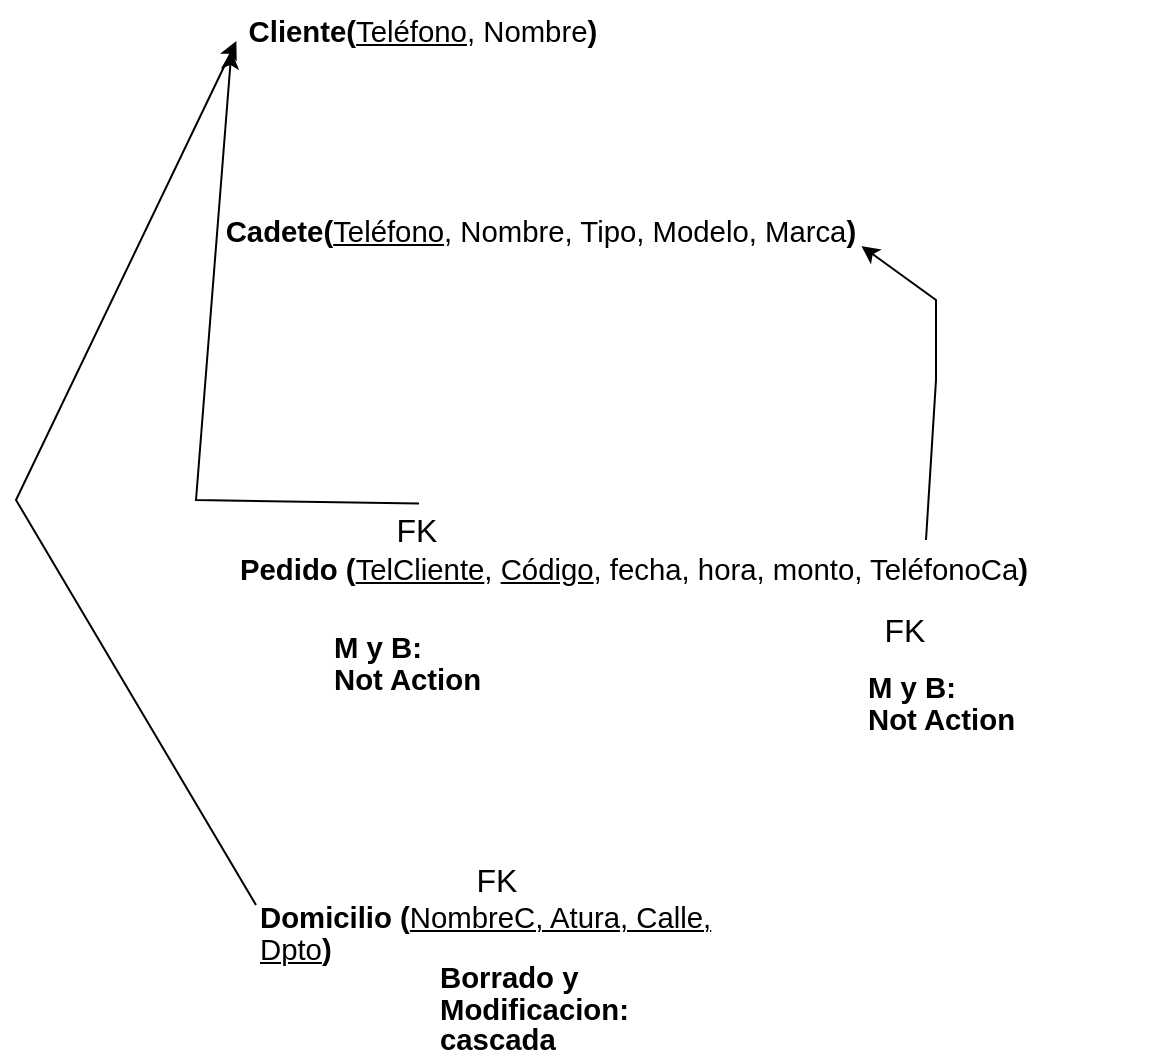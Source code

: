 <mxfile version="28.2.4" pages="6">
  <diagram name="Página-1" id="CemEO1xIWkG7vVVft42I">
    <mxGraphModel dx="396" dy="590" grid="1" gridSize="10" guides="1" tooltips="1" connect="1" arrows="1" fold="1" page="1" pageScale="1" pageWidth="827" pageHeight="1169" math="0" shadow="0">
      <root>
        <mxCell id="0" />
        <mxCell id="1" parent="0" />
        <mxCell id="Zj6I7n_l1J5LDBhH3HN4-1" style="edgeStyle=none;curved=1;rounded=0;orthogonalLoop=1;jettySize=auto;html=1;exitX=0.5;exitY=1;exitDx=0;exitDy=0;fontSize=12;startSize=8;endSize=8;" edge="1" parent="1">
          <mxGeometry relative="1" as="geometry">
            <mxPoint x="450.5" y="260" as="sourcePoint" />
            <mxPoint x="450.5" y="260" as="targetPoint" />
          </mxGeometry>
        </mxCell>
        <mxCell id="Zj6I7n_l1J5LDBhH3HN4-2" value="&lt;b&gt;&lt;span style=&quot;font-size:11.0pt;line-height:107%;&amp;lt;br/&amp;gt;font-family:&amp;quot;Calibri&amp;quot;,sans-serif;mso-ascii-theme-font:minor-latin;mso-fareast-font-family:&amp;lt;br/&amp;gt;Calibri;mso-fareast-theme-font:minor-latin;mso-hansi-theme-font:minor-latin;&amp;lt;br/&amp;gt;mso-bidi-font-family:&amp;quot;Times New Roman&amp;quot;;mso-bidi-theme-font:minor-bidi;&amp;lt;br/&amp;gt;mso-ansi-language:ES;mso-fareast-language:EN-US;mso-bidi-language:AR-SA&quot;&gt;Cadete(&lt;/span&gt;&lt;/b&gt;&lt;span style=&quot;font-size: 11pt; line-height: 107%; font-family: Calibri, sans-serif;&quot;&gt;&lt;u&gt;Teléfono&lt;/u&gt;&lt;/span&gt;&lt;span style=&quot;font-size:11.0pt;&amp;lt;br/&amp;gt;line-height:107%;font-family:&amp;quot;Calibri&amp;quot;,sans-serif;mso-ascii-theme-font:minor-latin;&amp;lt;br/&amp;gt;mso-fareast-font-family:Calibri;mso-fareast-theme-font:minor-latin;mso-hansi-theme-font:&amp;lt;br/&amp;gt;minor-latin;mso-bidi-font-family:&amp;quot;Times New Roman&amp;quot;;mso-bidi-theme-font:minor-bidi;&amp;lt;br/&amp;gt;mso-ansi-language:ES;mso-fareast-language:EN-US;mso-bidi-language:AR-SA&quot;&gt;, Nombre, Tipo, Modelo, Marca&lt;b&gt;)&amp;nbsp;&lt;/b&gt;&lt;/span&gt;" style="text;html=1;align=center;verticalAlign=middle;resizable=0;points=[];autosize=1;strokeColor=none;fillColor=none;fontSize=16;" vertex="1" parent="1">
          <mxGeometry x="234" y="160" width="320" height="30" as="geometry" />
        </mxCell>
        <mxCell id="Zj6I7n_l1J5LDBhH3HN4-3" value="&lt;b&gt;&lt;span style=&quot;font-size:11.0pt;line-height:107%;&amp;lt;br/&amp;gt;font-family:&amp;quot;Calibri&amp;quot;,sans-serif;mso-ascii-theme-font:minor-latin;mso-fareast-font-family:&amp;lt;br/&amp;gt;Calibri;mso-fareast-theme-font:minor-latin;mso-hansi-theme-font:minor-latin;&amp;lt;br/&amp;gt;mso-bidi-font-family:&amp;quot;Times New Roman&amp;quot;;mso-bidi-theme-font:minor-bidi;&amp;lt;br/&amp;gt;mso-ansi-language:ES;mso-fareast-language:EN-US;mso-bidi-language:AR-SA&quot;&gt;Pedido (&lt;/span&gt;&lt;/b&gt;&lt;u&gt;&lt;span style=&quot;font-size:11.0pt;line-height:107%;font-family:&amp;quot;Calibri&amp;quot;,sans-serif;&amp;lt;br/&amp;gt;mso-ascii-theme-font:minor-latin;mso-fareast-font-family:Calibri;mso-fareast-theme-font:&amp;lt;br/&amp;gt;minor-latin;mso-hansi-theme-font:minor-latin;mso-bidi-font-family:&amp;quot;Times New Roman&amp;quot;;&amp;lt;br/&amp;gt;mso-bidi-theme-font:minor-bidi;mso-ansi-language:ES;mso-fareast-language:EN-US;&amp;lt;br/&amp;gt;mso-bidi-language:AR-SA&quot;&gt;TelCliente&lt;/span&gt;&lt;/u&gt;&lt;span style=&quot;font-size:11.0pt;&amp;lt;br/&amp;gt;line-height:107%;font-family:&amp;quot;Calibri&amp;quot;,sans-serif;mso-ascii-theme-font:minor-latin;&amp;lt;br/&amp;gt;mso-fareast-font-family:Calibri;mso-fareast-theme-font:minor-latin;mso-hansi-theme-font:&amp;lt;br/&amp;gt;minor-latin;mso-bidi-font-family:&amp;quot;Times New Roman&amp;quot;;mso-bidi-theme-font:minor-bidi;&amp;lt;br/&amp;gt;mso-ansi-language:ES;mso-fareast-language:EN-US;mso-bidi-language:AR-SA&quot;&gt;, &lt;u&gt;Código&lt;/u&gt;, fecha, hora, monto, TeléfonoCa&lt;b&gt;) &lt;/b&gt;&lt;/span&gt;" style="text;whiteSpace=wrap;html=1;" vertex="1" parent="1">
          <mxGeometry x="240" y="330" width="460" height="30" as="geometry" />
        </mxCell>
        <mxCell id="Zj6I7n_l1J5LDBhH3HN4-4" value="FK" style="text;html=1;align=center;verticalAlign=middle;resizable=0;points=[];autosize=1;strokeColor=none;fillColor=none;fontSize=16;" vertex="1" parent="1">
          <mxGeometry x="554" y="360" width="40" height="30" as="geometry" />
        </mxCell>
        <mxCell id="Zj6I7n_l1J5LDBhH3HN4-5" value="&lt;b&gt;&lt;span style=&quot;font-size:11.0pt;line-height:107%;&amp;lt;br/&amp;gt;font-family:&amp;quot;Calibri&amp;quot;,sans-serif;mso-ascii-theme-font:minor-latin;mso-fareast-font-family:&amp;lt;br/&amp;gt;Calibri;mso-fareast-theme-font:minor-latin;mso-hansi-theme-font:minor-latin;&amp;lt;br/&amp;gt;mso-bidi-font-family:&amp;quot;Times New Roman&amp;quot;;mso-bidi-theme-font:minor-bidi;&amp;lt;br/&amp;gt;mso-ansi-language:ES;mso-fareast-language:EN-US;mso-bidi-language:AR-SA&quot;&gt;Domicilio (&lt;/span&gt;&lt;/b&gt;&lt;u&gt;&lt;span style=&quot;font-size:11.0pt;line-height:107%;font-family:&amp;quot;Calibri&amp;quot;,sans-serif;&amp;lt;br/&amp;gt;mso-ascii-theme-font:minor-latin;mso-fareast-font-family:Calibri;mso-fareast-theme-font:&amp;lt;br/&amp;gt;minor-latin;mso-hansi-theme-font:minor-latin;mso-bidi-font-family:&amp;quot;Times New Roman&amp;quot;;&amp;lt;br/&amp;gt;mso-bidi-theme-font:minor-bidi;mso-ansi-language:ES;mso-fareast-language:EN-US;&amp;lt;br/&amp;gt;mso-bidi-language:AR-SA&quot;&gt;NombreC, Atura, Calle, Dpto&lt;/span&gt;&lt;/u&gt;&lt;b&gt;&lt;span style=&quot;font-size:11.0pt;line-height:107%;font-family:&amp;quot;Calibri&amp;quot;,sans-serif;&amp;lt;br/&amp;gt;mso-ascii-theme-font:minor-latin;mso-fareast-font-family:Calibri;mso-fareast-theme-font:&amp;lt;br/&amp;gt;minor-latin;mso-hansi-theme-font:minor-latin;mso-bidi-font-family:&amp;quot;Times New Roman&amp;quot;;&amp;lt;br/&amp;gt;mso-bidi-theme-font:minor-bidi;mso-ansi-language:ES;mso-fareast-language:EN-US;&amp;lt;br/&amp;gt;mso-bidi-language:AR-SA&quot;&gt;) &lt;/span&gt;&lt;/b&gt;" style="text;whiteSpace=wrap;html=1;" vertex="1" parent="1">
          <mxGeometry x="250" y="505" width="250" height="30" as="geometry" />
        </mxCell>
        <mxCell id="Zj6I7n_l1J5LDBhH3HN4-6" value="FK" style="text;html=1;align=center;verticalAlign=middle;resizable=0;points=[];autosize=1;strokeColor=none;fillColor=none;fontSize=16;" vertex="1" parent="1">
          <mxGeometry x="350" y="485" width="40" height="30" as="geometry" />
        </mxCell>
        <mxCell id="Zj6I7n_l1J5LDBhH3HN4-7" value="&lt;b&gt;&lt;span style=&quot;font-size:11.0pt;line-height:107%;&amp;lt;br/&amp;gt;font-family:&amp;quot;Calibri&amp;quot;,sans-serif;mso-ascii-theme-font:minor-latin;mso-fareast-font-family:&amp;lt;br/&amp;gt;Calibri;mso-fareast-theme-font:minor-latin;mso-hansi-theme-font:minor-latin;&amp;lt;br/&amp;gt;mso-bidi-font-family:&amp;quot;Times New Roman&amp;quot;;mso-bidi-theme-font:minor-bidi;&amp;lt;br/&amp;gt;mso-ansi-language:ES;mso-fareast-language:EN-US;mso-bidi-language:AR-SA&quot;&gt;Borrado y Modificacion:&lt;br&gt;cascada&lt;/span&gt;&lt;/b&gt;" style="text;whiteSpace=wrap;html=1;" vertex="1" parent="1">
          <mxGeometry x="340" y="535" width="90" height="50" as="geometry" />
        </mxCell>
        <mxCell id="Zj6I7n_l1J5LDBhH3HN4-8" value="&lt;b&gt;&lt;span style=&quot;font-size:11.0pt;line-height:107%;&amp;lt;br/&amp;gt;font-family:&amp;quot;Calibri&amp;quot;,sans-serif;mso-ascii-theme-font:minor-latin;mso-fareast-font-family:&amp;lt;br/&amp;gt;Calibri;mso-fareast-theme-font:minor-latin;mso-hansi-theme-font:minor-latin;&amp;lt;br/&amp;gt;mso-bidi-font-family:&amp;quot;Times New Roman&amp;quot;;mso-bidi-theme-font:minor-bidi;&amp;lt;br/&amp;gt;mso-ansi-language:ES;mso-fareast-language:EN-US;mso-bidi-language:AR-SA&quot;&gt;M y B:&lt;/span&gt;&lt;/b&gt;&lt;div&gt;&lt;b&gt;&lt;span style=&quot;font-size:11.0pt;line-height:107%;&amp;lt;br/&amp;gt;font-family:&amp;quot;Calibri&amp;quot;,sans-serif;mso-ascii-theme-font:minor-latin;mso-fareast-font-family:&amp;lt;br/&amp;gt;Calibri;mso-fareast-theme-font:minor-latin;mso-hansi-theme-font:minor-latin;&amp;lt;br/&amp;gt;mso-bidi-font-family:&amp;quot;Times New Roman&amp;quot;;mso-bidi-theme-font:minor-bidi;&amp;lt;br/&amp;gt;mso-ansi-language:ES;mso-fareast-language:EN-US;mso-bidi-language:AR-SA&quot;&gt;Not Action&lt;/span&gt;&lt;/b&gt;&lt;/div&gt;" style="text;whiteSpace=wrap;html=1;" vertex="1" parent="1">
          <mxGeometry x="287" y="370" width="86" height="60" as="geometry" />
        </mxCell>
        <mxCell id="TiZMTBdsuXmpVhDDGkZK-1" value="&lt;font style=&quot;font-size: 16px;&quot;&gt;FK&lt;/font&gt;" style="text;html=1;align=center;verticalAlign=middle;resizable=0;points=[];autosize=1;strokeColor=none;fillColor=none;" vertex="1" parent="1">
          <mxGeometry x="310" y="310" width="40" height="30" as="geometry" />
        </mxCell>
        <mxCell id="TiZMTBdsuXmpVhDDGkZK-3" value="&lt;b&gt;&lt;span style=&quot;font-size:11.0pt;line-height:107%;&amp;lt;br/&amp;gt;font-family:&amp;quot;Calibri&amp;quot;,sans-serif;mso-ascii-theme-font:minor-latin;mso-fareast-font-family:&amp;lt;br/&amp;gt;Calibri;mso-fareast-theme-font:minor-latin;mso-hansi-theme-font:minor-latin;&amp;lt;br/&amp;gt;mso-bidi-font-family:&amp;quot;Times New Roman&amp;quot;;mso-bidi-theme-font:minor-bidi;&amp;lt;br/&amp;gt;mso-ansi-language:ES;mso-fareast-language:EN-US;mso-bidi-language:AR-SA&quot;&gt;M y B:&lt;/span&gt;&lt;/b&gt;&lt;div&gt;&lt;b&gt;&lt;span style=&quot;font-size:11.0pt;line-height:107%;&amp;lt;br/&amp;gt;font-family:&amp;quot;Calibri&amp;quot;,sans-serif;mso-ascii-theme-font:minor-latin;mso-fareast-font-family:&amp;lt;br/&amp;gt;Calibri;mso-fareast-theme-font:minor-latin;mso-hansi-theme-font:minor-latin;&amp;lt;br/&amp;gt;mso-bidi-font-family:&amp;quot;Times New Roman&amp;quot;;mso-bidi-theme-font:minor-bidi;&amp;lt;br/&amp;gt;mso-ansi-language:ES;mso-fareast-language:EN-US;mso-bidi-language:AR-SA&quot;&gt;Not Action&lt;/span&gt;&lt;/b&gt;&lt;/div&gt;" style="text;whiteSpace=wrap;html=1;" vertex="1" parent="1">
          <mxGeometry x="554" y="390" width="86" height="60" as="geometry" />
        </mxCell>
        <mxCell id="TiZMTBdsuXmpVhDDGkZK-4" value="&lt;b&gt;&lt;span style=&quot;font-size:11.0pt;line-height:107%;&amp;lt;br/&amp;gt;font-family:&amp;quot;Calibri&amp;quot;,sans-serif;mso-ascii-theme-font:minor-latin;mso-fareast-font-family:&amp;lt;br/&amp;gt;Calibri;mso-fareast-theme-font:minor-latin;mso-hansi-theme-font:minor-latin;&amp;lt;br/&amp;gt;mso-bidi-font-family:&amp;quot;Times New Roman&amp;quot;;mso-bidi-theme-font:minor-bidi;&amp;lt;br/&amp;gt;mso-ansi-language:ES;mso-fareast-language:EN-US;mso-bidi-language:AR-SA&quot;&gt;Cliente(&lt;/span&gt;&lt;/b&gt;&lt;span style=&quot;font-size: 11pt; line-height: 107%; font-family: Calibri, sans-serif;&quot;&gt;&lt;u&gt;Teléfono&lt;/u&gt;&lt;/span&gt;&lt;span style=&quot;font-size:11.0pt;&amp;lt;br/&amp;gt;line-height:107%;font-family:&amp;quot;Calibri&amp;quot;,sans-serif;mso-ascii-theme-font:minor-latin;&amp;lt;br/&amp;gt;mso-fareast-font-family:Calibri;mso-fareast-theme-font:minor-latin;mso-hansi-theme-font:&amp;lt;br/&amp;gt;minor-latin;mso-bidi-font-family:&amp;quot;Times New Roman&amp;quot;;mso-bidi-theme-font:minor-bidi;&amp;lt;br/&amp;gt;mso-ansi-language:ES;mso-fareast-language:EN-US;mso-bidi-language:AR-SA&quot;&gt;, Nombre&lt;b&gt;)&amp;nbsp;&lt;/b&gt;&lt;/span&gt;" style="text;html=1;align=center;verticalAlign=middle;resizable=0;points=[];autosize=1;strokeColor=none;fillColor=none;fontSize=16;" vertex="1" parent="1">
          <mxGeometry x="240" y="60" width="190" height="30" as="geometry" />
        </mxCell>
        <mxCell id="TiZMTBdsuXmpVhDDGkZK-8" value="" style="endArrow=classic;html=1;rounded=0;exitX=0.75;exitY=0;exitDx=0;exitDy=0;entryX=0.996;entryY=0.768;entryDx=0;entryDy=0;entryPerimeter=0;" edge="1" parent="1" source="Zj6I7n_l1J5LDBhH3HN4-3" target="Zj6I7n_l1J5LDBhH3HN4-2">
          <mxGeometry width="50" height="50" relative="1" as="geometry">
            <mxPoint x="280" y="240" as="sourcePoint" />
            <mxPoint x="570" y="170" as="targetPoint" />
            <Array as="points">
              <mxPoint x="590" y="250" />
              <mxPoint x="590" y="210" />
            </Array>
          </mxGeometry>
        </mxCell>
        <mxCell id="TiZMTBdsuXmpVhDDGkZK-10" value="" style="endArrow=classic;html=1;rounded=0;exitX=0;exitY=0.25;exitDx=0;exitDy=0;entryX=0.001;entryY=0.684;entryDx=0;entryDy=0;entryPerimeter=0;" edge="1" parent="1" source="Zj6I7n_l1J5LDBhH3HN4-5" target="TiZMTBdsuXmpVhDDGkZK-4">
          <mxGeometry width="50" height="50" relative="1" as="geometry">
            <mxPoint x="380" y="360" as="sourcePoint" />
            <mxPoint x="430" y="310" as="targetPoint" />
            <Array as="points">
              <mxPoint x="130" y="310" />
            </Array>
          </mxGeometry>
        </mxCell>
        <mxCell id="TiZMTBdsuXmpVhDDGkZK-11" value="" style="endArrow=classic;html=1;rounded=0;exitX=0.538;exitY=0.059;exitDx=0;exitDy=0;exitPerimeter=0;entryX=-0.012;entryY=0.851;entryDx=0;entryDy=0;entryPerimeter=0;" edge="1" parent="1" source="TiZMTBdsuXmpVhDDGkZK-1" target="TiZMTBdsuXmpVhDDGkZK-4">
          <mxGeometry width="50" height="50" relative="1" as="geometry">
            <mxPoint x="323" y="310" as="sourcePoint" />
            <mxPoint x="220" y="170" as="targetPoint" />
            <Array as="points">
              <mxPoint x="220" y="310" />
            </Array>
          </mxGeometry>
        </mxCell>
      </root>
    </mxGraphModel>
  </diagram>
  <diagram name="Página-2" id="4KteOtctbT7Cp62Bs8Ui">
    <mxGraphModel dx="796" dy="990" grid="1" gridSize="10" guides="1" tooltips="1" connect="1" arrows="1" fold="1" page="0" pageScale="1" pageWidth="827" pageHeight="1169" math="0" shadow="0">
      <root>
        <mxCell id="0" />
        <mxCell id="1" parent="0" />
        <mxCell id="ixEIqBD7Xqr0jLi677fi-1" value="Cliente(&lt;u&gt;DNI&lt;/u&gt;, nombre, dirección, teléfono, CodigoCC)" style="text;html=1;align=left;verticalAlign=middle;resizable=0;points=[];autosize=1;strokeColor=none;fillColor=none;" vertex="1" parent="1">
          <mxGeometry x="-40" y="-362" width="300" height="30" as="geometry" />
        </mxCell>
        <mxCell id="ixEIqBD7Xqr0jLi677fi-2" value="CuentaCorriente(&lt;u&gt;Codigo&lt;/u&gt;, fecha, saldo)" style="text;html=1;align=left;verticalAlign=middle;resizable=0;points=[];autosize=1;strokeColor=none;fillColor=none;" vertex="1" parent="1">
          <mxGeometry x="-40" y="-260" width="230" height="30" as="geometry" />
        </mxCell>
        <mxCell id="ixEIqBD7Xqr0jLi677fi-3" value="Movientos(&lt;u&gt;CodigoCC, fecha&lt;/u&gt;, tipo, importe&amp;nbsp;)" style="text;html=1;align=left;verticalAlign=middle;resizable=0;points=[];autosize=1;strokeColor=none;fillColor=none;textDirection=ltr;" vertex="1" parent="1">
          <mxGeometry x="-40" y="-122" width="250" height="30" as="geometry" />
        </mxCell>
        <mxCell id="ixEIqBD7Xqr0jLi677fi-4" value="FK" style="text;html=1;align=center;verticalAlign=middle;resizable=0;points=[];autosize=1;strokeColor=none;fillColor=none;" vertex="1" parent="1">
          <mxGeometry x="190" y="-342" width="40" height="30" as="geometry" />
        </mxCell>
        <mxCell id="ixEIqBD7Xqr0jLi677fi-6" value="FK" style="text;html=1;align=center;verticalAlign=middle;resizable=0;points=[];autosize=1;strokeColor=none;fillColor=none;" vertex="1" parent="1">
          <mxGeometry x="20" y="-140" width="40" height="30" as="geometry" />
        </mxCell>
        <mxCell id="ixEIqBD7Xqr0jLi677fi-8" value="Modificacion: Cascada&lt;div&gt;Borrado: Set NULL&lt;/div&gt;" style="text;html=1;align=left;verticalAlign=middle;resizable=0;points=[];autosize=1;strokeColor=none;fillColor=none;" vertex="1" parent="1">
          <mxGeometry x="230" y="-332" width="140" height="40" as="geometry" />
        </mxCell>
        <mxCell id="ixEIqBD7Xqr0jLi677fi-9" value="Modificacion: Cascada&lt;div&gt;Borrado: No Action&lt;/div&gt;" style="text;html=1;align=left;verticalAlign=middle;resizable=0;points=[];autosize=1;strokeColor=none;fillColor=none;" vertex="1" parent="1">
          <mxGeometry x="20" y="-90" width="140" height="40" as="geometry" />
        </mxCell>
        <mxCell id="bzN1Lda-shng5yiJbFF8-1" value="" style="endArrow=classic;html=1;rounded=0;entryX=0.191;entryY=0.934;entryDx=0;entryDy=0;entryPerimeter=0;" edge="1" parent="1" source="ixEIqBD7Xqr0jLi677fi-6" target="ixEIqBD7Xqr0jLi677fi-2">
          <mxGeometry width="50" height="50" relative="1" as="geometry">
            <mxPoint y="-210" as="sourcePoint" />
            <mxPoint x="50" y="-260" as="targetPoint" />
          </mxGeometry>
        </mxCell>
        <mxCell id="bzN1Lda-shng5yiJbFF8-2" value="" style="endArrow=classic;html=1;rounded=0;exitX=0.444;exitY=1.084;exitDx=0;exitDy=0;exitPerimeter=0;" edge="1" parent="1" source="ixEIqBD7Xqr0jLi677fi-4" target="ixEIqBD7Xqr0jLi677fi-2">
          <mxGeometry width="50" height="50" relative="1" as="geometry">
            <mxPoint x="130" y="-210" as="sourcePoint" />
            <mxPoint x="180" y="-260" as="targetPoint" />
          </mxGeometry>
        </mxCell>
      </root>
    </mxGraphModel>
  </diagram>
  <diagram id="qSN-vZPH0UUGq5pFLaLA" name="Página-3">
    <mxGraphModel dx="396" dy="590" grid="1" gridSize="10" guides="1" tooltips="1" connect="1" arrows="1" fold="1" page="1" pageScale="1" pageWidth="827" pageHeight="1169" math="0" shadow="0">
      <root>
        <mxCell id="0" />
        <mxCell id="1" parent="0" />
        <mxCell id="NZv09B7EsB9gKpCAbMZP-1" value="Imputable(&lt;u&gt;Numero&lt;/u&gt;, nombre, descripcion, fechaFin, FechaInicio,NumeroIntegradora, IDcat)" style="text;html=1;align=left;verticalAlign=middle;resizable=0;points=[];autosize=1;strokeColor=none;fillColor=none;" vertex="1" parent="1">
          <mxGeometry x="54" y="90" width="500" height="30" as="geometry" />
        </mxCell>
        <mxCell id="NZv09B7EsB9gKpCAbMZP-2" value="Integradora(&lt;u&gt;Numero&lt;/u&gt;, nombre, descripcion, NumeroIntegradora)" style="text;html=1;align=left;verticalAlign=middle;resizable=0;points=[];autosize=1;strokeColor=none;fillColor=none;" vertex="1" parent="1">
          <mxGeometry x="50" y="240" width="360" height="30" as="geometry" />
        </mxCell>
        <mxCell id="7WTLAW-ck7n47wGXgIVh-1" value="Categoria(&lt;u&gt;ID&lt;/u&gt;, Categoria)" style="text;html=1;align=left;verticalAlign=middle;resizable=0;points=[];autosize=1;strokeColor=none;fillColor=none;" vertex="1" parent="1">
          <mxGeometry x="54" y="358" width="150" height="30" as="geometry" />
        </mxCell>
        <mxCell id="7WTLAW-ck7n47wGXgIVh-2" value="FK" style="text;html=1;align=left;verticalAlign=middle;resizable=0;points=[];autosize=1;strokeColor=none;fillColor=none;" vertex="1" parent="1">
          <mxGeometry x="410" y="118" width="40" height="30" as="geometry" />
        </mxCell>
        <mxCell id="7WTLAW-ck7n47wGXgIVh-3" value="FK" style="text;html=1;align=left;verticalAlign=middle;resizable=0;points=[];autosize=1;strokeColor=none;fillColor=none;" vertex="1" parent="1">
          <mxGeometry x="510" y="118" width="40" height="30" as="geometry" />
        </mxCell>
        <mxCell id="7WTLAW-ck7n47wGXgIVh-4" value="FK" style="text;html=1;align=left;verticalAlign=middle;resizable=0;points=[];autosize=1;strokeColor=none;fillColor=none;" vertex="1" parent="1">
          <mxGeometry x="320" y="270" width="40" height="30" as="geometry" />
        </mxCell>
        <mxCell id="7WTLAW-ck7n47wGXgIVh-5" value="Modificacion: Cascada&lt;div&gt;Borrado: No Action&lt;/div&gt;" style="text;html=1;align=left;verticalAlign=middle;resizable=0;points=[];autosize=1;strokeColor=none;fillColor=none;" vertex="1" parent="1">
          <mxGeometry x="320" y="295" width="140" height="40" as="geometry" />
        </mxCell>
        <mxCell id="pBM5Pb0X8AflggfHfzx1-1" value="Modificacion: Cascada&lt;div&gt;Borrado: No Action&lt;/div&gt;" style="text;html=1;align=left;verticalAlign=middle;resizable=0;points=[];autosize=1;strokeColor=none;fillColor=none;" vertex="1" parent="1">
          <mxGeometry x="344" y="148" width="140" height="40" as="geometry" />
        </mxCell>
        <mxCell id="pBM5Pb0X8AflggfHfzx1-2" value="Modificacion: Cascada&lt;div&gt;Borrado: No Action&lt;/div&gt;" style="text;html=1;align=left;verticalAlign=middle;resizable=0;points=[];autosize=1;strokeColor=none;fillColor=none;" vertex="1" parent="1">
          <mxGeometry x="510" y="148" width="140" height="40" as="geometry" />
        </mxCell>
        <mxCell id="us5ItU6sRtHWVnW8wTv0-1" value="" style="endArrow=classic;html=1;rounded=0;" edge="1" parent="1" source="7WTLAW-ck7n47wGXgIVh-4">
          <mxGeometry width="50" height="50" relative="1" as="geometry">
            <mxPoint x="270" y="330" as="sourcePoint" />
            <mxPoint x="320" y="280" as="targetPoint" />
          </mxGeometry>
        </mxCell>
        <mxCell id="us5ItU6sRtHWVnW8wTv0-2" value="" style="endArrow=classic;html=1;rounded=0;exitX=0.975;exitY=0.559;exitDx=0;exitDy=0;exitPerimeter=0;entryX=1.001;entryY=0.643;entryDx=0;entryDy=0;entryPerimeter=0;" edge="1" parent="1" source="7WTLAW-ck7n47wGXgIVh-4" target="NZv09B7EsB9gKpCAbMZP-2">
          <mxGeometry width="50" height="50" relative="1" as="geometry">
            <mxPoint x="270" y="330" as="sourcePoint" />
            <mxPoint x="410" y="260" as="targetPoint" />
            <Array as="points">
              <mxPoint x="420" y="280" />
            </Array>
          </mxGeometry>
        </mxCell>
        <mxCell id="us5ItU6sRtHWVnW8wTv0-5" value="" style="endArrow=classic;html=1;rounded=0;exitX=1.006;exitY=0.501;exitDx=0;exitDy=0;exitPerimeter=0;entryX=1.017;entryY=0.293;entryDx=0;entryDy=0;entryPerimeter=0;" edge="1" parent="1" source="7WTLAW-ck7n47wGXgIVh-3" target="7WTLAW-ck7n47wGXgIVh-1">
          <mxGeometry width="50" height="50" relative="1" as="geometry">
            <mxPoint x="500" y="210" as="sourcePoint" />
            <mxPoint x="710" y="130" as="targetPoint" />
            <Array as="points">
              <mxPoint x="720" y="150" />
              <mxPoint x="720" y="360" />
            </Array>
          </mxGeometry>
        </mxCell>
        <mxCell id="us5ItU6sRtHWVnW8wTv0-6" value="" style="endArrow=classic;html=1;rounded=0;entryX=0.247;entryY=0.101;entryDx=0;entryDy=0;entryPerimeter=0;exitX=0.069;exitY=0.334;exitDx=0;exitDy=0;exitPerimeter=0;" edge="1" parent="1" source="7WTLAW-ck7n47wGXgIVh-2" target="NZv09B7EsB9gKpCAbMZP-2">
          <mxGeometry width="50" height="50" relative="1" as="geometry">
            <mxPoint x="250" y="210" as="sourcePoint" />
            <mxPoint x="300" y="160" as="targetPoint" />
            <Array as="points">
              <mxPoint x="270" y="150" />
            </Array>
          </mxGeometry>
        </mxCell>
      </root>
    </mxGraphModel>
  </diagram>
  <diagram id="ohAS5spgTay_BZaEcQkB" name="Página-4">
    <mxGraphModel dx="396" dy="590" grid="1" gridSize="10" guides="1" tooltips="1" connect="1" arrows="1" fold="1" page="1" pageScale="1" pageWidth="827" pageHeight="1169" math="0" shadow="0">
      <root>
        <mxCell id="0" />
        <mxCell id="1" parent="0" />
        <mxCell id="6HWCoCxGL5TKoMprZ8HP-1" value="Materia(&lt;u&gt;Codigo&lt;/u&gt;, nombre)" style="text;html=1;align=left;verticalAlign=middle;resizable=0;points=[];autosize=1;strokeColor=none;fillColor=none;" vertex="1" parent="1">
          <mxGeometry x="180" y="160" width="160" height="30" as="geometry" />
        </mxCell>
        <mxCell id="6HWCoCxGL5TKoMprZ8HP-2" value="Profesor(&lt;u&gt;ID&lt;/u&gt;, nombre, titulo)" style="text;html=1;align=left;verticalAlign=middle;resizable=0;points=[];autosize=1;strokeColor=none;fillColor=none;" vertex="1" parent="1">
          <mxGeometry x="180" y="258" width="170" height="30" as="geometry" />
        </mxCell>
        <mxCell id="6HWCoCxGL5TKoMprZ8HP-3" value="Aula(&lt;u&gt;Nombre&lt;/u&gt;, Piso, Capacidad)" style="text;html=1;align=left;verticalAlign=middle;resizable=0;points=[];autosize=1;strokeColor=none;fillColor=none;" vertex="1" parent="1">
          <mxGeometry x="180" y="360" width="190" height="30" as="geometry" />
        </mxCell>
        <mxCell id="6HWCoCxGL5TKoMprZ8HP-4" value="Dicta(&lt;u&gt;CodigoM, IDP, NombreA&lt;/u&gt;, Periodo)" style="text;html=1;align=left;verticalAlign=middle;resizable=0;points=[];autosize=1;strokeColor=none;fillColor=none;" vertex="1" parent="1">
          <mxGeometry x="180" y="458" width="240" height="30" as="geometry" />
        </mxCell>
        <mxCell id="Ylkjg_tSfk_VQ4_uzfle-1" value="FK" style="text;html=1;align=left;verticalAlign=middle;resizable=0;points=[];autosize=1;strokeColor=none;fillColor=none;" vertex="1" parent="1">
          <mxGeometry x="215" y="488" width="40" height="30" as="geometry" />
        </mxCell>
        <mxCell id="Ylkjg_tSfk_VQ4_uzfle-2" value="Modificacion: Cascada&lt;div&gt;Borrado: No Action&lt;/div&gt;" style="text;html=1;align=left;verticalAlign=middle;resizable=0;points=[];autosize=1;strokeColor=none;fillColor=none;" vertex="1" parent="1">
          <mxGeometry x="134" y="510" width="140" height="40" as="geometry" />
        </mxCell>
        <mxCell id="Ylkjg_tSfk_VQ4_uzfle-3" value="FK" style="text;html=1;align=left;verticalAlign=middle;resizable=0;points=[];autosize=1;strokeColor=none;fillColor=none;" vertex="1" parent="1">
          <mxGeometry x="255" y="488" width="40" height="30" as="geometry" />
        </mxCell>
        <mxCell id="Ylkjg_tSfk_VQ4_uzfle-4" value="Modificacion: Cascada&lt;div&gt;Borrado: No Action&lt;/div&gt;" style="text;html=1;align=left;verticalAlign=middle;resizable=0;points=[];autosize=1;strokeColor=none;fillColor=none;" vertex="1" parent="1">
          <mxGeometry x="290" y="488" width="140" height="40" as="geometry" />
        </mxCell>
        <mxCell id="Ylkjg_tSfk_VQ4_uzfle-5" value="FK" style="text;html=1;align=left;verticalAlign=middle;resizable=0;points=[];autosize=1;strokeColor=none;fillColor=none;" vertex="1" parent="1">
          <mxGeometry x="300" y="433" width="40" height="30" as="geometry" />
        </mxCell>
        <mxCell id="Ylkjg_tSfk_VQ4_uzfle-6" value="Modificacion: Cascada&lt;div&gt;Borrado: No Action&lt;/div&gt;" style="text;html=1;align=left;verticalAlign=middle;resizable=0;points=[];autosize=1;strokeColor=none;fillColor=none;" vertex="1" parent="1">
          <mxGeometry x="330" y="423" width="140" height="40" as="geometry" />
        </mxCell>
        <mxCell id="Ylkjg_tSfk_VQ4_uzfle-7" value="" style="endArrow=classic;html=1;rounded=0;exitX=0.038;exitY=0.334;exitDx=0;exitDy=0;exitPerimeter=0;entryX=-0.022;entryY=0.476;entryDx=0;entryDy=0;entryPerimeter=0;" edge="1" parent="1" source="Ylkjg_tSfk_VQ4_uzfle-1" target="6HWCoCxGL5TKoMprZ8HP-1">
          <mxGeometry width="50" height="50" relative="1" as="geometry">
            <mxPoint x="210" y="460" as="sourcePoint" />
            <mxPoint x="260" y="410" as="targetPoint" />
            <Array as="points">
              <mxPoint x="80" y="460" />
            </Array>
          </mxGeometry>
        </mxCell>
        <mxCell id="Ylkjg_tSfk_VQ4_uzfle-8" value="" style="endArrow=classic;html=1;rounded=0;exitX=0.038;exitY=0.459;exitDx=0;exitDy=0;exitPerimeter=0;entryX=0.08;entryY=0.976;entryDx=0;entryDy=0;entryPerimeter=0;" edge="1" parent="1" source="Ylkjg_tSfk_VQ4_uzfle-5" target="6HWCoCxGL5TKoMprZ8HP-3">
          <mxGeometry width="50" height="50" relative="1" as="geometry">
            <mxPoint x="210" y="460" as="sourcePoint" />
            <mxPoint x="260" y="410" as="targetPoint" />
          </mxGeometry>
        </mxCell>
        <mxCell id="Ylkjg_tSfk_VQ4_uzfle-9" value="" style="endArrow=classic;html=1;rounded=0;exitX=0.413;exitY=1.084;exitDx=0;exitDy=0;exitPerimeter=0;entryX=0.847;entryY=0.959;entryDx=0;entryDy=0;entryPerimeter=0;" edge="1" parent="1" source="Ylkjg_tSfk_VQ4_uzfle-3" target="6HWCoCxGL5TKoMprZ8HP-2">
          <mxGeometry width="50" height="50" relative="1" as="geometry">
            <mxPoint x="340" y="460" as="sourcePoint" />
            <mxPoint x="390" y="410" as="targetPoint" />
            <Array as="points">
              <mxPoint x="510" y="540" />
              <mxPoint x="520" y="410" />
            </Array>
          </mxGeometry>
        </mxCell>
      </root>
    </mxGraphModel>
  </diagram>
  <diagram id="U-GeFr3-7yKJCnCRGlOX" name="Página-5">
    <mxGraphModel dx="1319" dy="641" grid="1" gridSize="10" guides="1" tooltips="1" connect="1" arrows="1" fold="1" page="1" pageScale="1" pageWidth="827" pageHeight="1169" math="0" shadow="0">
      <root>
        <mxCell id="0" />
        <mxCell id="1" parent="0" />
        <mxCell id="N7UilWF9PHEMAHlihtuK-2" value="Financiera(&lt;u&gt;ID&lt;/u&gt;, Nombre)" style="text;html=1;align=left;verticalAlign=middle;resizable=0;points=[];autosize=1;strokeColor=none;fillColor=none;" parent="1" vertex="1">
          <mxGeometry x="150" y="28" width="150" height="30" as="geometry" />
        </mxCell>
        <mxCell id="N7UilWF9PHEMAHlihtuK-3" value="Proyecto(&lt;u&gt;ID&lt;/u&gt;, Descripcion, Presupuesto, FechaF, FechaI, Nombre)" style="text;html=1;align=left;verticalAlign=middle;resizable=0;points=[];autosize=1;strokeColor=none;fillColor=none;" parent="1" vertex="1">
          <mxGeometry x="160" y="270" width="370" height="30" as="geometry" />
        </mxCell>
        <mxCell id="N7UilWF9PHEMAHlihtuK-4" value="Financia(&lt;u&gt;IDF,IDProyecto&lt;/u&gt;)" style="text;html=1;align=left;verticalAlign=middle;resizable=0;points=[];autosize=1;strokeColor=none;fillColor=none;" parent="1" vertex="1">
          <mxGeometry x="150" y="170" width="160" height="30" as="geometry" />
        </mxCell>
        <mxCell id="N7UilWF9PHEMAHlihtuK-5" value="Alumnos(&lt;u&gt;DNI&lt;/u&gt;, Telefono,Mail,Nombre,Apellido,FecgaIngFac,Carrera,DniAlumno,FechaI, FechaF, IDProyecto)" style="text;html=1;align=left;verticalAlign=middle;resizable=0;points=[];autosize=1;strokeColor=none;fillColor=none;" parent="1" vertex="1">
          <mxGeometry x="150" y="348" width="600" height="30" as="geometry" />
        </mxCell>
        <mxCell id="GL0KtAJhFfo6Ljjtvykf-15" style="edgeStyle=orthogonalEdgeStyle;rounded=0;orthogonalLoop=1;jettySize=auto;html=1;entryX=0.051;entryY=-0.089;entryDx=0;entryDy=0;entryPerimeter=0;" parent="1" source="N7UilWF9PHEMAHlihtuK-6" target="N7UilWF9PHEMAHlihtuK-5" edge="1">
          <mxGeometry relative="1" as="geometry">
            <mxPoint x="180" y="330" as="targetPoint" />
            <Array as="points">
              <mxPoint x="351" y="343" />
              <mxPoint x="351" y="310" />
              <mxPoint x="181" y="310" />
            </Array>
          </mxGeometry>
        </mxCell>
        <mxCell id="N7UilWF9PHEMAHlihtuK-6" value="FK" style="text;html=1;align=center;verticalAlign=middle;resizable=0;points=[];autosize=1;strokeColor=none;fillColor=none;" parent="1" vertex="1">
          <mxGeometry x="520" y="328" width="40" height="30" as="geometry" />
        </mxCell>
        <mxCell id="GL0KtAJhFfo6Ljjtvykf-16" style="edgeStyle=orthogonalEdgeStyle;rounded=0;orthogonalLoop=1;jettySize=auto;html=1;entryX=0.963;entryY=-0.044;entryDx=0;entryDy=0;entryPerimeter=0;" parent="1" source="N7UilWF9PHEMAHlihtuK-7" target="N7UilWF9PHEMAHlihtuK-3" edge="1">
          <mxGeometry relative="1" as="geometry">
            <mxPoint x="517.42" y="248.68" as="targetPoint" />
            <Array as="points">
              <mxPoint x="820" y="385" />
              <mxPoint x="820" y="180" />
              <mxPoint x="516" y="180" />
            </Array>
          </mxGeometry>
        </mxCell>
        <mxCell id="N7UilWF9PHEMAHlihtuK-7" value="FK" style="text;html=1;align=center;verticalAlign=middle;resizable=0;points=[];autosize=1;strokeColor=none;fillColor=none;" parent="1" vertex="1">
          <mxGeometry x="670" y="370" width="40" height="30" as="geometry" />
        </mxCell>
        <mxCell id="N7UilWF9PHEMAHlihtuK-8" value="FK" style="text;html=1;align=center;verticalAlign=middle;resizable=0;points=[];autosize=1;strokeColor=none;fillColor=none;" parent="1" vertex="1">
          <mxGeometry x="190" y="150" width="40" height="30" as="geometry" />
        </mxCell>
        <mxCell id="N7UilWF9PHEMAHlihtuK-9" value="FK" style="text;html=1;align=center;verticalAlign=middle;resizable=0;points=[];autosize=1;strokeColor=none;fillColor=none;" parent="1" vertex="1">
          <mxGeometry x="230" y="200" width="40" height="30" as="geometry" />
        </mxCell>
        <mxCell id="N7UilWF9PHEMAHlihtuK-10" value="NoDoctores(&lt;u&gt;DNI&lt;/u&gt;, Telefono, Mail, Nombre, Apellido, FechaIngreso, Depta, DNIDoctor, NombreDoctor, FechaInicio, FechaFinalizacion)&amp;nbsp;" style="text;html=1;align=left;verticalAlign=middle;resizable=0;points=[];autosize=1;strokeColor=none;fillColor=none;" parent="1" vertex="1">
          <mxGeometry x="150" y="460" width="730" height="30" as="geometry" />
        </mxCell>
        <mxCell id="N7UilWF9PHEMAHlihtuK-11" value="&lt;span style=&quot;background-color: light-dark(#ffffff, var(--ge-dark-color, #121212));&quot;&gt;&lt;span style=&quot;color: rgb(255, 255, 255); font-family: Helvetica; font-size: 12px; font-style: normal; font-variant-ligatures: normal; font-variant-caps: normal; font-weight: 400; letter-spacing: normal; orphans: 2; text-align: left; text-indent: 0px; text-transform: none; widows: 2; word-spacing: 0px; -webkit-text-stroke-width: 0px; white-space: nowrap; text-decoration-thickness: initial; text-decoration-style: initial; text-decoration-color: initial; float: none; display: inline !important;&quot;&gt;Doctores(&lt;/span&gt;&lt;u style=&quot;forced-color-adjust: none; color: rgb(255, 255, 255); font-family: Helvetica; font-size: 12px; font-style: normal; font-variant-ligatures: normal; font-variant-caps: normal; font-weight: 400; letter-spacing: normal; orphans: 2; text-align: left; text-indent: 0px; text-transform: none; widows: 2; word-spacing: 0px; -webkit-text-stroke-width: 0px; white-space: nowrap; box-shadow: none !important;&quot;&gt;DNI&lt;/u&gt;&lt;span style=&quot;color: rgb(255, 255, 255); font-family: Helvetica; font-size: 12px; font-style: normal; font-variant-ligatures: normal; font-variant-caps: normal; font-weight: 400; letter-spacing: normal; orphans: 2; text-align: left; text-indent: 0px; text-transform: none; widows: 2; word-spacing: 0px; -webkit-text-stroke-width: 0px; white-space: nowrap; text-decoration-thickness: initial; text-decoration-style: initial; text-decoration-color: initial; float: none; display: inline !important;&quot;&gt;, Telefono, Mail, Nombre, Apellido, FechaIngreso, Depta, UnivDeObtencion,TituloDoctoral, FechaObtencion)&lt;/span&gt;&lt;/span&gt;" style="text;whiteSpace=wrap;html=1;" parent="1" vertex="1">
          <mxGeometry x="150" y="560" width="400" height="40" as="geometry" />
        </mxCell>
        <mxCell id="GL0KtAJhFfo6Ljjtvykf-17" style="edgeStyle=orthogonalEdgeStyle;rounded=0;orthogonalLoop=1;jettySize=auto;html=1;" parent="1" source="N7UilWF9PHEMAHlihtuK-12" edge="1">
          <mxGeometry relative="1" as="geometry">
            <mxPoint x="770" y="560" as="targetPoint" />
            <Array as="points">
              <mxPoint x="970" y="455" />
              <mxPoint x="970" y="550" />
            </Array>
          </mxGeometry>
        </mxCell>
        <mxCell id="N7UilWF9PHEMAHlihtuK-12" value="FK" style="text;html=1;align=center;verticalAlign=middle;resizable=0;points=[];autosize=1;strokeColor=none;fillColor=none;" parent="1" vertex="1">
          <mxGeometry x="550" y="440" width="40" height="30" as="geometry" />
        </mxCell>
        <mxCell id="N7UilWF9PHEMAHlihtuK-13" value="Trabaja(&lt;u&gt;DNIP,IDProyecto&lt;/u&gt;, FechaInicio, FechaFinalizacion)" style="text;html=1;align=left;verticalAlign=middle;resizable=0;points=[];autosize=1;strokeColor=none;fillColor=none;" parent="1" vertex="1">
          <mxGeometry x="150" y="638" width="330" height="30" as="geometry" />
        </mxCell>
        <mxCell id="GL0KtAJhFfo6Ljjtvykf-11" style="edgeStyle=orthogonalEdgeStyle;rounded=0;orthogonalLoop=1;jettySize=auto;html=1;entryX=0;entryY=0.25;entryDx=0;entryDy=0;" parent="1" source="N7UilWF9PHEMAHlihtuK-14" target="N7UilWF9PHEMAHlihtuK-11" edge="1">
          <mxGeometry relative="1" as="geometry">
            <mxPoint x="100.0" y="570" as="targetPoint" />
            <Array as="points">
              <mxPoint x="90" y="635" />
              <mxPoint x="90" y="570" />
            </Array>
          </mxGeometry>
        </mxCell>
        <mxCell id="GL0KtAJhFfo6Ljjtvykf-12" style="edgeStyle=orthogonalEdgeStyle;rounded=0;orthogonalLoop=1;jettySize=auto;html=1;entryX=-0.005;entryY=0.363;entryDx=0;entryDy=0;entryPerimeter=0;" parent="1" source="N7UilWF9PHEMAHlihtuK-14" target="N7UilWF9PHEMAHlihtuK-10" edge="1">
          <mxGeometry relative="1" as="geometry">
            <mxPoint x="30" y="470" as="targetPoint" />
            <Array as="points">
              <mxPoint x="20" y="635" />
              <mxPoint x="20" y="471" />
            </Array>
          </mxGeometry>
        </mxCell>
        <mxCell id="N7UilWF9PHEMAHlihtuK-14" value="FK" style="text;html=1;align=center;verticalAlign=middle;resizable=0;points=[];autosize=1;strokeColor=none;fillColor=none;" parent="1" vertex="1">
          <mxGeometry x="190" y="620" width="40" height="30" as="geometry" />
        </mxCell>
        <mxCell id="GL0KtAJhFfo6Ljjtvykf-13" style="edgeStyle=orthogonalEdgeStyle;rounded=0;orthogonalLoop=1;jettySize=auto;html=1;entryX=0.002;entryY=0.437;entryDx=0;entryDy=0;entryPerimeter=0;" parent="1" source="N7UilWF9PHEMAHlihtuK-15" target="N7UilWF9PHEMAHlihtuK-3" edge="1">
          <mxGeometry relative="1" as="geometry">
            <mxPoint x="140" y="280" as="targetPoint" />
            <Array as="points">
              <mxPoint x="40" y="675" />
              <mxPoint x="40" y="280" />
              <mxPoint x="150" y="280" />
              <mxPoint x="150" y="283" />
            </Array>
          </mxGeometry>
        </mxCell>
        <mxCell id="N7UilWF9PHEMAHlihtuK-15" value="FK" style="text;html=1;align=center;verticalAlign=middle;resizable=0;points=[];autosize=1;strokeColor=none;fillColor=none;" parent="1" vertex="1">
          <mxGeometry x="240" y="660" width="40" height="30" as="geometry" />
        </mxCell>
        <mxCell id="N7UilWF9PHEMAHlihtuK-16" value="Realiza(&lt;u&gt;IDPublicación,DNI)&lt;/u&gt;" style="text;html=1;align=left;verticalAlign=middle;resizable=0;points=[];autosize=1;strokeColor=none;fillColor=none;" parent="1" vertex="1">
          <mxGeometry x="150" y="748" width="170" height="30" as="geometry" />
        </mxCell>
        <mxCell id="GL0KtAJhFfo6Ljjtvykf-5" style="edgeStyle=orthogonalEdgeStyle;rounded=0;orthogonalLoop=1;jettySize=auto;html=1;entryX=0;entryY=0.5;entryDx=0;entryDy=0;" parent="1" source="N7UilWF9PHEMAHlihtuK-17" target="GL0KtAJhFfo6Ljjtvykf-2" edge="1">
          <mxGeometry relative="1" as="geometry">
            <mxPoint x="110" y="970" as="targetPoint" />
            <Array as="points">
              <mxPoint x="80" y="745" />
              <mxPoint x="80" y="970" />
            </Array>
          </mxGeometry>
        </mxCell>
        <mxCell id="GL0KtAJhFfo6Ljjtvykf-6" style="edgeStyle=orthogonalEdgeStyle;rounded=0;orthogonalLoop=1;jettySize=auto;html=1;entryX=0;entryY=0.667;entryDx=0;entryDy=0;entryPerimeter=0;" parent="1" source="N7UilWF9PHEMAHlihtuK-17" target="GL0KtAJhFfo6Ljjtvykf-1" edge="1">
          <mxGeometry relative="1" as="geometry">
            <mxPoint x="120" y="890" as="targetPoint" />
            <Array as="points">
              <mxPoint x="80" y="745" />
              <mxPoint x="80" y="890" />
            </Array>
          </mxGeometry>
        </mxCell>
        <mxCell id="N7UilWF9PHEMAHlihtuK-17" value="FK" style="text;html=1;align=center;verticalAlign=middle;resizable=0;points=[];autosize=1;strokeColor=none;fillColor=none;" parent="1" vertex="1">
          <mxGeometry x="205" y="730" width="40" height="30" as="geometry" />
        </mxCell>
        <mxCell id="GL0KtAJhFfo6Ljjtvykf-8" style="edgeStyle=orthogonalEdgeStyle;rounded=0;orthogonalLoop=1;jettySize=auto;html=1;exitX=1.019;exitY=0.319;exitDx=0;exitDy=0;exitPerimeter=0;" parent="1" source="N7UilWF9PHEMAHlihtuK-18" edge="1">
          <mxGeometry relative="1" as="geometry">
            <mxPoint x="800" y="575.5" as="targetPoint" />
            <mxPoint x="290" y="790.5" as="sourcePoint" />
            <Array as="points">
              <mxPoint x="301" y="791" />
              <mxPoint x="840" y="791" />
              <mxPoint x="840" y="576" />
            </Array>
          </mxGeometry>
        </mxCell>
        <mxCell id="GL0KtAJhFfo6Ljjtvykf-9" style="edgeStyle=orthogonalEdgeStyle;rounded=0;orthogonalLoop=1;jettySize=auto;html=1;" parent="1" source="N7UilWF9PHEMAHlihtuK-18" target="N7UilWF9PHEMAHlihtuK-10" edge="1">
          <mxGeometry relative="1" as="geometry">
            <mxPoint x="900" y="480" as="targetPoint" />
            <Array as="points">
              <mxPoint x="930" y="793" />
              <mxPoint x="930" y="480" />
            </Array>
          </mxGeometry>
        </mxCell>
        <mxCell id="GL0KtAJhFfo6Ljjtvykf-10" style="edgeStyle=orthogonalEdgeStyle;rounded=0;orthogonalLoop=1;jettySize=auto;html=1;entryX=0.999;entryY=0.393;entryDx=0;entryDy=0;entryPerimeter=0;" parent="1" target="N7UilWF9PHEMAHlihtuK-5" edge="1">
          <mxGeometry relative="1" as="geometry">
            <mxPoint x="1010" y="360" as="targetPoint" />
            <mxPoint x="290" y="773" as="sourcePoint" />
            <Array as="points">
              <mxPoint x="1020" y="773" />
              <mxPoint x="1020" y="360" />
            </Array>
          </mxGeometry>
        </mxCell>
        <mxCell id="N7UilWF9PHEMAHlihtuK-18" value="FK" style="text;html=1;align=center;verticalAlign=middle;resizable=0;points=[];autosize=1;strokeColor=none;fillColor=none;" parent="1" vertex="1">
          <mxGeometry x="260" y="778" width="40" height="30" as="geometry" />
        </mxCell>
        <mxCell id="GL0KtAJhFfo6Ljjtvykf-1" value="Congreso(&lt;u&gt;ID&lt;/u&gt;, Titulo, Ciudad, Nombre, Pais, Fecha, NomAuspiciantes)" style="text;html=1;align=left;verticalAlign=middle;resizable=0;points=[];autosize=1;strokeColor=none;fillColor=none;" parent="1" vertex="1">
          <mxGeometry x="150" y="870" width="400" height="30" as="geometry" />
        </mxCell>
        <mxCell id="GL0KtAJhFfo6Ljjtvykf-2" value="&lt;span style=&quot;color: rgb(255, 255, 255); font-family: Helvetica; font-size: 12px; font-style: normal; font-variant-ligatures: normal; font-variant-caps: normal; font-weight: 400; letter-spacing: normal; orphans: 2; text-align: left; text-indent: 0px; text-transform: none; widows: 2; word-spacing: 0px; -webkit-text-stroke-width: 0px; white-space: nowrap; text-decoration-thickness: initial; text-decoration-style: initial; text-decoration-color: initial; float: none; display: inline !important;&quot;&gt;Revista(&lt;/span&gt;&lt;u style=&quot;forced-color-adjust: none; color: rgb(255, 255, 255); font-family: Helvetica; font-size: 12px; font-style: normal; font-variant-ligatures: normal; font-variant-caps: normal; font-weight: 400; letter-spacing: normal; orphans: 2; text-align: left; text-indent: 0px; text-transform: none; widows: 2; word-spacing: 0px; -webkit-text-stroke-width: 0px; white-space: nowrap; box-shadow: none !important;&quot;&gt;ID&lt;/u&gt;&lt;span style=&quot;color: rgb(255, 255, 255); font-family: Helvetica; font-size: 12px; font-style: normal; font-variant-ligatures: normal; font-variant-caps: normal; font-weight: 400; letter-spacing: normal; orphans: 2; text-align: left; text-indent: 0px; text-transform: none; widows: 2; word-spacing: 0px; -webkit-text-stroke-width: 0px; white-space: nowrap; text-decoration-thickness: initial; text-decoration-style: initial; text-decoration-color: initial; float: none; display: inline !important;&quot;&gt;, Titulo, FechaPublicacion, NumPaginas)&lt;/span&gt;" style="text;whiteSpace=wrap;html=1;labelBackgroundColor=default;" parent="1" vertex="1">
          <mxGeometry x="150" y="950" width="400" height="40" as="geometry" />
        </mxCell>
        <mxCell id="GL0KtAJhFfo6Ljjtvykf-18" style="edgeStyle=orthogonalEdgeStyle;rounded=0;orthogonalLoop=1;jettySize=auto;html=1;entryX=0.036;entryY=1.025;entryDx=0;entryDy=0;entryPerimeter=0;" parent="1" source="N7UilWF9PHEMAHlihtuK-8" target="N7UilWF9PHEMAHlihtuK-2" edge="1">
          <mxGeometry relative="1" as="geometry" />
        </mxCell>
        <mxCell id="GL0KtAJhFfo6Ljjtvykf-19" style="edgeStyle=orthogonalEdgeStyle;rounded=0;orthogonalLoop=1;jettySize=auto;html=1;entryX=0.034;entryY=0.122;entryDx=0;entryDy=0;entryPerimeter=0;" parent="1" source="N7UilWF9PHEMAHlihtuK-9" target="N7UilWF9PHEMAHlihtuK-3" edge="1">
          <mxGeometry relative="1" as="geometry" />
        </mxCell>
        <mxCell id="OpYheGKFXfrVQ8mWpZZa-1" value="Modificacion y Borrado: NoAction" style="text;html=1;align=center;verticalAlign=middle;resizable=0;points=[];autosize=1;strokeColor=none;fillColor=none;" parent="1" vertex="1">
          <mxGeometry x="230" y="150" width="200" height="30" as="geometry" />
        </mxCell>
        <mxCell id="OpYheGKFXfrVQ8mWpZZa-2" value="Modificacion y Borrado: NoAction" style="text;html=1;align=center;verticalAlign=middle;resizable=0;points=[];autosize=1;strokeColor=none;fillColor=none;" parent="1" vertex="1">
          <mxGeometry x="260" y="200" width="200" height="30" as="geometry" />
        </mxCell>
        <mxCell id="OpYheGKFXfrVQ8mWpZZa-3" value="Modificacion y Borrado: NoAction" style="text;html=1;align=center;verticalAlign=middle;resizable=0;points=[];autosize=1;strokeColor=none;fillColor=none;" parent="1" vertex="1">
          <mxGeometry x="600" y="390" width="200" height="30" as="geometry" />
        </mxCell>
        <mxCell id="OpYheGKFXfrVQ8mWpZZa-4" value="Modificacion: Cascada y Borrado: NoAction" style="text;html=1;align=left;verticalAlign=middle;resizable=0;points=[];autosize=1;strokeColor=none;fillColor=none;" parent="1" vertex="1">
          <mxGeometry x="480" y="420" width="250" height="30" as="geometry" />
        </mxCell>
        <mxCell id="OpYheGKFXfrVQ8mWpZZa-5" value="Modificacion: Cascada&amp;nbsp; y Borrado: Set Null" style="text;html=1;align=center;verticalAlign=middle;resizable=0;points=[];autosize=1;strokeColor=none;fillColor=none;" parent="1" vertex="1">
          <mxGeometry x="415" y="310" width="250" height="30" as="geometry" />
        </mxCell>
        <mxCell id="OpYheGKFXfrVQ8mWpZZa-7" value="Modificacion y Borrado: NoAction" style="text;html=1;align=center;verticalAlign=middle;resizable=0;points=[];autosize=1;strokeColor=none;fillColor=none;" parent="1" vertex="1">
          <mxGeometry x="190" y="808" width="200" height="30" as="geometry" />
        </mxCell>
        <mxCell id="OpYheGKFXfrVQ8mWpZZa-8" value="Modificacion: Cascada y Borrado: NoAction" style="text;html=1;align=center;verticalAlign=middle;resizable=0;points=[];autosize=1;strokeColor=none;fillColor=none;" parent="1" vertex="1">
          <mxGeometry x="95" y="600" width="250" height="30" as="geometry" />
        </mxCell>
        <mxCell id="OpYheGKFXfrVQ8mWpZZa-9" value="Modificacion y Borrado: NoAction" style="text;html=1;align=center;verticalAlign=middle;resizable=0;points=[];autosize=1;strokeColor=none;fillColor=none;" parent="1" vertex="1">
          <mxGeometry x="135" y="710" width="200" height="30" as="geometry" />
        </mxCell>
        <mxCell id="OpYheGKFXfrVQ8mWpZZa-10" value="&lt;span style=&quot;color: rgb(255, 255, 255); font-family: Helvetica; font-size: 12px; font-style: normal; font-variant-ligatures: normal; font-variant-caps: normal; font-weight: 400; letter-spacing: normal; orphans: 2; text-align: center; text-indent: 0px; text-transform: none; widows: 2; word-spacing: 0px; -webkit-text-stroke-width: 0px; white-space: nowrap; text-decoration-thickness: initial; text-decoration-style: initial; text-decoration-color: initial; float: none; display: inline !important;&quot;&gt;Modificacion: Cascada y Borrado: NoAction&lt;/span&gt;" style="text;whiteSpace=wrap;html=1;labelBackgroundColor=default;" parent="1" vertex="1">
          <mxGeometry x="170" y="680" width="260" height="40" as="geometry" />
        </mxCell>
      </root>
    </mxGraphModel>
  </diagram>
  <diagram id="g67z8BN9iGSIqV93U4l9" name="Página-6">
    <mxGraphModel dx="1319" dy="641" grid="1" gridSize="10" guides="1" tooltips="1" connect="1" arrows="1" fold="1" page="1" pageScale="1" pageWidth="827" pageHeight="1169" math="0" shadow="0">
      <root>
        <mxCell id="0" />
        <mxCell id="1" parent="0" />
        <mxCell id="Zc2Bi3yOyA4-N0WJPTVe-1" value="Bailarín (Provincia, NombreCompleto,&amp;nbsp;&lt;u&gt;DNI&lt;/u&gt;&lt;i&gt;, &lt;/i&gt;FechaNac, IDNivel, IDCat)" style="text;html=1;align=left;verticalAlign=middle;resizable=0;points=[];autosize=1;strokeColor=none;fillColor=none;" parent="1" vertex="1">
          <mxGeometry x="55" y="45" width="400" height="30" as="geometry" />
        </mxCell>
        <mxCell id="q-PneZ8F5QGN0kMSqdm3-2" value="Grupo(&lt;u&gt;ID,NombreDirector&lt;/u&gt;, CantIntegrantes, Provincia)" style="text;html=1;align=left;verticalAlign=middle;resizable=0;points=[];autosize=1;strokeColor=none;fillColor=none;" vertex="1" parent="1">
          <mxGeometry x="50" y="240" width="310" height="30" as="geometry" />
        </mxCell>
        <mxCell id="q-PneZ8F5QGN0kMSqdm3-3" value="EscuelaBaile(&lt;u&gt;NombreDirector&lt;/u&gt;, Dirección, Nombre, Provincia)" style="text;html=1;align=left;verticalAlign=middle;resizable=0;points=[];autosize=1;strokeColor=none;fillColor=none;" vertex="1" parent="1">
          <mxGeometry x="50" y="390" width="350" height="30" as="geometry" />
        </mxCell>
        <mxCell id="q-PneZ8F5QGN0kMSqdm3-4" value="Niveles(&lt;u&gt;ID&lt;/u&gt;, Nombre)" style="text;html=1;align=left;verticalAlign=middle;resizable=0;points=[];autosize=1;strokeColor=none;fillColor=none;" vertex="1" parent="1">
          <mxGeometry x="50" y="470" width="130" height="30" as="geometry" />
        </mxCell>
        <mxCell id="q-PneZ8F5QGN0kMSqdm3-5" value="Categoria(&lt;u&gt;ID&lt;/u&gt;, Nombre)" style="text;html=1;align=left;verticalAlign=middle;resizable=0;points=[];autosize=1;strokeColor=none;fillColor=none;" vertex="1" parent="1">
          <mxGeometry x="50" y="520" width="140" height="30" as="geometry" />
        </mxCell>
        <mxCell id="q-PneZ8F5QGN0kMSqdm3-6" value="Coreografia(&lt;u&gt;IDCoreo,IDCat,IDNivel&lt;/u&gt;, Duracion, NombreCancion, PuntajeMinimo, PuntajeF)" style="text;html=1;align=left;verticalAlign=middle;resizable=0;points=[];autosize=1;strokeColor=none;fillColor=none;" vertex="1" parent="1">
          <mxGeometry x="50" y="585" width="500" height="30" as="geometry" />
        </mxCell>
        <mxCell id="q-PneZ8F5QGN0kMSqdm3-7" value="Pertenece(&lt;u&gt;IDGrupo, DNI&lt;/u&gt;)" style="text;html=1;align=left;verticalAlign=middle;resizable=0;points=[];autosize=1;strokeColor=none;fillColor=none;" vertex="1" parent="1">
          <mxGeometry x="50" y="110" width="160" height="30" as="geometry" />
        </mxCell>
        <mxCell id="q-PneZ8F5QGN0kMSqdm3-8" value="Jurado(&lt;u&gt;DNI&lt;/u&gt;, Provincia, Titulo, Nombre)" style="text;html=1;align=left;verticalAlign=middle;resizable=0;points=[];autosize=1;strokeColor=none;fillColor=none;" vertex="1" parent="1">
          <mxGeometry x="55" y="740" width="230" height="30" as="geometry" />
        </mxCell>
        <mxCell id="q-PneZ8F5QGN0kMSqdm3-9" value="Puntúa(&lt;u&gt;DNIJurado,IDCoreo&lt;/u&gt;, Puntaje)" style="text;html=1;align=left;verticalAlign=middle;resizable=0;points=[];autosize=1;strokeColor=none;fillColor=none;" vertex="1" parent="1">
          <mxGeometry x="50" y="668" width="220" height="30" as="geometry" />
        </mxCell>
        <mxCell id="q-PneZ8F5QGN0kMSqdm3-10" value="NombreDeIntegrantes(&lt;u&gt;IDGrupo,Nombre)&lt;/u&gt;" style="text;html=1;align=left;verticalAlign=middle;resizable=0;points=[];autosize=1;strokeColor=none;fillColor=none;" vertex="1" parent="1">
          <mxGeometry x="50" y="308" width="240" height="30" as="geometry" />
        </mxCell>
        <mxCell id="q-PneZ8F5QGN0kMSqdm3-32" style="edgeStyle=orthogonalEdgeStyle;rounded=0;orthogonalLoop=1;jettySize=auto;html=1;" edge="1" parent="1" source="q-PneZ8F5QGN0kMSqdm3-11">
          <mxGeometry relative="1" as="geometry">
            <mxPoint x="70" y="240" as="targetPoint" />
            <Array as="points">
              <mxPoint x="30" y="105" />
              <mxPoint x="30" y="210" />
            </Array>
          </mxGeometry>
        </mxCell>
        <mxCell id="q-PneZ8F5QGN0kMSqdm3-11" value="FK" style="text;html=1;align=left;verticalAlign=middle;resizable=0;points=[];autosize=1;strokeColor=none;fillColor=none;" vertex="1" parent="1">
          <mxGeometry x="120" y="90" width="40" height="30" as="geometry" />
        </mxCell>
        <mxCell id="q-PneZ8F5QGN0kMSqdm3-31" style="edgeStyle=orthogonalEdgeStyle;rounded=0;orthogonalLoop=1;jettySize=auto;html=1;entryX=0;entryY=0.333;entryDx=0;entryDy=0;entryPerimeter=0;exitX=-0.017;exitY=0.489;exitDx=0;exitDy=0;exitPerimeter=0;" edge="1" parent="1" source="q-PneZ8F5QGN0kMSqdm3-12" target="Zc2Bi3yOyA4-N0WJPTVe-1">
          <mxGeometry relative="1" as="geometry">
            <mxPoint x="20" y="55" as="targetPoint" />
            <mxPoint x="160" y="160" as="sourcePoint" />
            <Array as="points">
              <mxPoint x="159" y="160" />
              <mxPoint x="10" y="160" />
              <mxPoint x="10" y="55" />
            </Array>
          </mxGeometry>
        </mxCell>
        <mxCell id="q-PneZ8F5QGN0kMSqdm3-12" value="FK" style="text;html=1;align=left;verticalAlign=middle;resizable=0;points=[];autosize=1;strokeColor=none;fillColor=none;" vertex="1" parent="1">
          <mxGeometry x="160" y="130" width="40" height="30" as="geometry" />
        </mxCell>
        <mxCell id="q-PneZ8F5QGN0kMSqdm3-33" style="edgeStyle=orthogonalEdgeStyle;rounded=0;orthogonalLoop=1;jettySize=auto;html=1;entryX=1;entryY=-0.022;entryDx=0;entryDy=0;entryPerimeter=0;" edge="1" parent="1" source="q-PneZ8F5QGN0kMSqdm3-13" target="q-PneZ8F5QGN0kMSqdm3-5">
          <mxGeometry relative="1" as="geometry">
            <mxPoint x="230" y="540" as="targetPoint" />
            <Array as="points">
              <mxPoint x="420" y="510" />
              <mxPoint x="190" y="510" />
            </Array>
          </mxGeometry>
        </mxCell>
        <mxCell id="q-PneZ8F5QGN0kMSqdm3-13" value="FK" style="text;html=1;align=left;verticalAlign=middle;resizable=0;points=[];autosize=1;strokeColor=none;fillColor=none;" vertex="1" parent="1">
          <mxGeometry x="410" y="60" width="40" height="30" as="geometry" />
        </mxCell>
        <mxCell id="q-PneZ8F5QGN0kMSqdm3-35" style="edgeStyle=orthogonalEdgeStyle;rounded=0;orthogonalLoop=1;jettySize=auto;html=1;entryX=1;entryY=0.333;entryDx=0;entryDy=0;entryPerimeter=0;" edge="1" parent="1" source="q-PneZ8F5QGN0kMSqdm3-14" target="q-PneZ8F5QGN0kMSqdm3-4">
          <mxGeometry relative="1" as="geometry">
            <mxPoint x="500" y="480" as="targetPoint" />
            <Array as="points">
              <mxPoint x="710" y="45" />
              <mxPoint x="710" y="480" />
            </Array>
          </mxGeometry>
        </mxCell>
        <mxCell id="q-PneZ8F5QGN0kMSqdm3-14" value="FK" style="text;html=1;align=left;verticalAlign=middle;resizable=0;points=[];autosize=1;strokeColor=none;fillColor=none;" vertex="1" parent="1">
          <mxGeometry x="360" y="30" width="40" height="30" as="geometry" />
        </mxCell>
        <mxCell id="q-PneZ8F5QGN0kMSqdm3-30" style="edgeStyle=orthogonalEdgeStyle;rounded=0;orthogonalLoop=1;jettySize=auto;html=1;" edge="1" parent="1" source="q-PneZ8F5QGN0kMSqdm3-15">
          <mxGeometry relative="1" as="geometry">
            <mxPoint x="40" y="400" as="targetPoint" />
            <Array as="points">
              <mxPoint x="20" y="235" />
              <mxPoint x="20" y="400" />
            </Array>
          </mxGeometry>
        </mxCell>
        <mxCell id="q-PneZ8F5QGN0kMSqdm3-15" value="FK" style="text;html=1;align=left;verticalAlign=middle;resizable=0;points=[];autosize=1;strokeColor=none;fillColor=none;" vertex="1" parent="1">
          <mxGeometry x="130" y="220" width="40" height="30" as="geometry" />
        </mxCell>
        <mxCell id="q-PneZ8F5QGN0kMSqdm3-28" style="edgeStyle=orthogonalEdgeStyle;rounded=0;orthogonalLoop=1;jettySize=auto;html=1;entryX=0;entryY=0.667;entryDx=0;entryDy=0;entryPerimeter=0;" edge="1" parent="1" source="q-PneZ8F5QGN0kMSqdm3-16" target="q-PneZ8F5QGN0kMSqdm3-2">
          <mxGeometry relative="1" as="geometry">
            <mxPoint x="20" y="260" as="targetPoint" />
            <Array as="points">
              <mxPoint x="10" y="305" />
              <mxPoint x="10" y="260" />
            </Array>
          </mxGeometry>
        </mxCell>
        <mxCell id="q-PneZ8F5QGN0kMSqdm3-16" value="FK" style="text;html=1;align=left;verticalAlign=middle;resizable=0;points=[];autosize=1;strokeColor=none;fillColor=none;" vertex="1" parent="1">
          <mxGeometry x="180" y="290" width="40" height="30" as="geometry" />
        </mxCell>
        <mxCell id="q-PneZ8F5QGN0kMSqdm3-24" style="edgeStyle=orthogonalEdgeStyle;rounded=0;orthogonalLoop=1;jettySize=auto;html=1;entryX=-0.002;entryY=0.358;entryDx=0;entryDy=0;entryPerimeter=0;" edge="1" parent="1" source="q-PneZ8F5QGN0kMSqdm3-17" target="q-PneZ8F5QGN0kMSqdm3-4">
          <mxGeometry relative="1" as="geometry">
            <mxPoint x="30" y="480" as="targetPoint" />
            <Array as="points">
              <mxPoint x="20" y="630" />
              <mxPoint x="20" y="481" />
            </Array>
          </mxGeometry>
        </mxCell>
        <mxCell id="q-PneZ8F5QGN0kMSqdm3-17" value="FK" style="text;html=1;align=left;verticalAlign=middle;resizable=0;points=[];autosize=1;strokeColor=none;fillColor=none;" vertex="1" parent="1">
          <mxGeometry x="205" y="615" width="40" height="30" as="geometry" />
        </mxCell>
        <mxCell id="q-PneZ8F5QGN0kMSqdm3-27" style="edgeStyle=orthogonalEdgeStyle;rounded=0;orthogonalLoop=1;jettySize=auto;html=1;entryX=0.286;entryY=1;entryDx=0;entryDy=0;entryPerimeter=0;" edge="1" parent="1" source="q-PneZ8F5QGN0kMSqdm3-18" target="q-PneZ8F5QGN0kMSqdm3-5">
          <mxGeometry relative="1" as="geometry">
            <mxPoint x="90" y="570" as="targetPoint" />
            <Array as="points">
              <mxPoint x="90" y="580" />
            </Array>
          </mxGeometry>
        </mxCell>
        <mxCell id="q-PneZ8F5QGN0kMSqdm3-18" value="FK" style="text;html=1;align=left;verticalAlign=middle;resizable=0;points=[];autosize=1;strokeColor=none;fillColor=none;" vertex="1" parent="1">
          <mxGeometry x="170" y="555" width="40" height="30" as="geometry" />
        </mxCell>
        <mxCell id="q-PneZ8F5QGN0kMSqdm3-21" style="edgeStyle=orthogonalEdgeStyle;rounded=0;orthogonalLoop=1;jettySize=auto;html=1;" edge="1" parent="1" source="q-PneZ8F5QGN0kMSqdm3-19">
          <mxGeometry relative="1" as="geometry">
            <mxPoint x="50" y="760" as="targetPoint" />
            <Array as="points">
              <mxPoint x="10" y="665" />
              <mxPoint x="10" y="760" />
            </Array>
          </mxGeometry>
        </mxCell>
        <mxCell id="q-PneZ8F5QGN0kMSqdm3-19" value="FK" style="text;html=1;align=left;verticalAlign=middle;resizable=0;points=[];autosize=1;strokeColor=none;fillColor=none;" vertex="1" parent="1">
          <mxGeometry x="110" y="650" width="40" height="30" as="geometry" />
        </mxCell>
        <mxCell id="q-PneZ8F5QGN0kMSqdm3-22" style="edgeStyle=orthogonalEdgeStyle;rounded=0;orthogonalLoop=1;jettySize=auto;html=1;" edge="1" parent="1" source="q-PneZ8F5QGN0kMSqdm3-20" target="q-PneZ8F5QGN0kMSqdm3-6">
          <mxGeometry relative="1" as="geometry">
            <mxPoint x="731.333" y="590" as="targetPoint" />
            <Array as="points">
              <mxPoint x="750" y="705" />
              <mxPoint x="750" y="590" />
            </Array>
          </mxGeometry>
        </mxCell>
        <mxCell id="q-PneZ8F5QGN0kMSqdm3-20" value="FK" style="text;html=1;align=left;verticalAlign=middle;resizable=0;points=[];autosize=1;strokeColor=none;fillColor=none;" vertex="1" parent="1">
          <mxGeometry x="160" y="690" width="40" height="30" as="geometry" />
        </mxCell>
        <mxCell id="q-PneZ8F5QGN0kMSqdm3-37" value="Modificacion: Cascada Y Borrado: No Action" style="text;html=1;align=left;verticalAlign=middle;resizable=0;points=[];autosize=1;strokeColor=none;fillColor=none;" vertex="1" parent="1">
          <mxGeometry x="340" y="10" width="260" height="30" as="geometry" />
        </mxCell>
        <mxCell id="q-PneZ8F5QGN0kMSqdm3-38" value="Modificacion: Cascada Y Borrado: No Action" style="text;html=1;align=left;verticalAlign=middle;resizable=0;points=[];autosize=1;strokeColor=none;fillColor=none;" vertex="1" parent="1">
          <mxGeometry x="440" y="60" width="260" height="30" as="geometry" />
        </mxCell>
        <mxCell id="q-PneZ8F5QGN0kMSqdm3-39" value="Modificacion Y Borrado: Cascada" style="text;html=1;align=left;verticalAlign=middle;resizable=0;points=[];autosize=1;strokeColor=none;fillColor=none;" vertex="1" parent="1">
          <mxGeometry x="210" y="290" width="200" height="30" as="geometry" />
        </mxCell>
        <mxCell id="q-PneZ8F5QGN0kMSqdm3-40" value="Modificacion: Cascada Y Borrado: No Action" style="text;html=1;align=left;verticalAlign=middle;resizable=0;points=[];autosize=1;strokeColor=none;fillColor=none;" vertex="1" parent="1">
          <mxGeometry x="160" y="220" width="260" height="30" as="geometry" />
        </mxCell>
        <mxCell id="q-PneZ8F5QGN0kMSqdm3-41" value="Modificacion Y Borrado: No Action" style="text;html=1;align=left;verticalAlign=middle;resizable=0;points=[];autosize=1;strokeColor=none;fillColor=none;" vertex="1" parent="1">
          <mxGeometry x="190" y="130" width="210" height="30" as="geometry" />
        </mxCell>
        <mxCell id="q-PneZ8F5QGN0kMSqdm3-42" value="Modificacion: Cascada Y Borrado: No Action" style="text;html=1;align=left;verticalAlign=middle;resizable=0;points=[];autosize=1;strokeColor=none;fillColor=none;" vertex="1" parent="1">
          <mxGeometry x="200" y="555" width="260" height="30" as="geometry" />
        </mxCell>
        <mxCell id="q-PneZ8F5QGN0kMSqdm3-43" value="Modificacion: Cascada Y Borrado: No Action" style="text;html=1;align=left;verticalAlign=middle;resizable=0;points=[];autosize=1;strokeColor=none;fillColor=none;" vertex="1" parent="1">
          <mxGeometry x="230" y="615" width="260" height="30" as="geometry" />
        </mxCell>
        <mxCell id="q-PneZ8F5QGN0kMSqdm3-44" value="Modificacion: Cascada Y Borrado: No Action" style="text;html=1;align=left;verticalAlign=middle;resizable=0;points=[];autosize=1;strokeColor=none;fillColor=none;" vertex="1" parent="1">
          <mxGeometry x="75" y="710" width="260" height="30" as="geometry" />
        </mxCell>
        <mxCell id="q-PneZ8F5QGN0kMSqdm3-45" value="Modificacion Y Borrado: No Action" style="text;html=1;align=left;verticalAlign=middle;resizable=0;points=[];autosize=1;strokeColor=none;fillColor=none;" vertex="1" parent="1">
          <mxGeometry x="140" y="650" width="210" height="30" as="geometry" />
        </mxCell>
      </root>
    </mxGraphModel>
  </diagram>
</mxfile>
